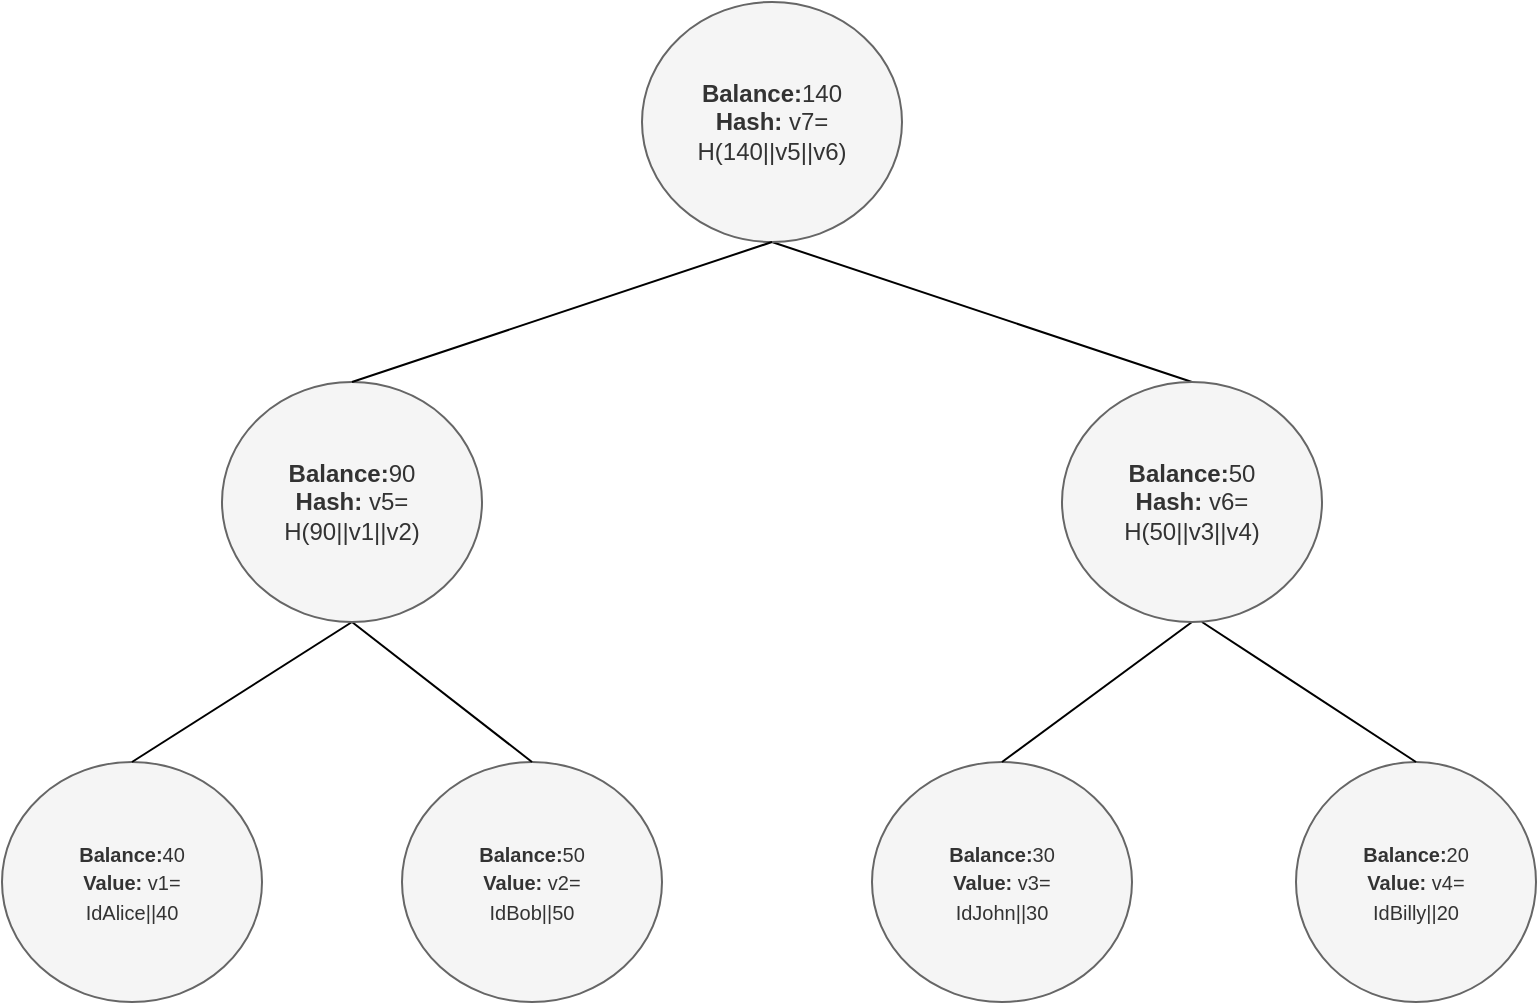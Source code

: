 <mxfile version="10.7.7" type="device"><diagram id="YIhnQ9XQ6gMlg7a9VxgR" name="Page-1"><mxGraphModel dx="773" dy="443" grid="1" gridSize="10" guides="1" tooltips="1" connect="1" arrows="1" fold="1" page="1" pageScale="1" pageWidth="827" pageHeight="1169" math="0" shadow="0"><root><mxCell id="0"/><mxCell id="1" parent="0"/><mxCell id="LWdBicDdTRA4mJlCf9fw-4" value="&lt;font style=&quot;font-size: 10px&quot;&gt;&lt;b&gt;Balance:&lt;/b&gt;40&lt;br&gt;&lt;b&gt;Value: &lt;/b&gt;v1=&lt;b&gt;&lt;br&gt;&lt;/b&gt;IdAlice||40&lt;/font&gt;" style="ellipse;whiteSpace=wrap;html=1;fillColor=#f5f5f5;strokeColor=#666666;fontColor=#333333;" parent="1" vertex="1"><mxGeometry x="60" y="380" width="130" height="120" as="geometry"/></mxCell><mxCell id="LWdBicDdTRA4mJlCf9fw-5" value="&lt;font style=&quot;font-size: 10px&quot;&gt;&lt;b&gt;Balance:&lt;/b&gt;30&lt;br&gt;&lt;/font&gt;&lt;div&gt;&lt;font style=&quot;font-size: 10px&quot;&gt;&lt;b&gt;Value: &lt;/b&gt;v3=&lt;/font&gt;&lt;/div&gt;&lt;div&gt;&lt;font style=&quot;font-size: 10px&quot;&gt;IdJohn||30&lt;/font&gt;&lt;/div&gt;" style="ellipse;whiteSpace=wrap;html=1;fillColor=#f5f5f5;strokeColor=#666666;fontColor=#333333;" parent="1" vertex="1"><mxGeometry x="495" y="380" width="130" height="120" as="geometry"/></mxCell><mxCell id="LWdBicDdTRA4mJlCf9fw-6" value="&lt;font style=&quot;font-size: 10px&quot;&gt;&lt;b&gt;Balance:&lt;/b&gt;50&lt;br&gt;&lt;b&gt;Value: &lt;/b&gt;v2=&lt;b&gt;&lt;br&gt;&lt;/b&gt;IdBob||50&lt;/font&gt;" style="ellipse;whiteSpace=wrap;html=1;fillColor=#f5f5f5;strokeColor=#666666;fontColor=#333333;" parent="1" vertex="1"><mxGeometry x="260" y="380" width="130" height="120" as="geometry"/></mxCell><mxCell id="LWdBicDdTRA4mJlCf9fw-7" value="&lt;font style=&quot;font-size: 10px&quot;&gt;&lt;b&gt;Balance:&lt;/b&gt;20&lt;br&gt;&lt;/font&gt;&lt;div&gt;&lt;font style=&quot;font-size: 10px&quot;&gt;&lt;b&gt;Value: &lt;/b&gt;v4=&lt;/font&gt;&lt;/div&gt;&lt;div&gt;&lt;font style=&quot;font-size: 10px&quot;&gt;IdBilly||20&lt;/font&gt;&lt;/div&gt;" style="ellipse;whiteSpace=wrap;html=1;fillColor=#f5f5f5;strokeColor=#666666;fontColor=#333333;" parent="1" vertex="1"><mxGeometry x="707" y="380" width="120" height="120" as="geometry"/></mxCell><mxCell id="LWdBicDdTRA4mJlCf9fw-9" value="" style="endArrow=none;html=1;exitX=0.5;exitY=0;exitDx=0;exitDy=0;entryX=0.5;entryY=1;entryDx=0;entryDy=0;" parent="1" source="LWdBicDdTRA4mJlCf9fw-15" target="LWdBicDdTRA4mJlCf9fw-16" edge="1"><mxGeometry width="50" height="50" relative="1" as="geometry"><mxPoint x="640" y="210" as="sourcePoint"/><mxPoint x="460" y="130" as="targetPoint"/></mxGeometry></mxCell><mxCell id="LWdBicDdTRA4mJlCf9fw-10" value="" style="endArrow=none;html=1;entryX=0.5;entryY=1;entryDx=0;entryDy=0;exitX=0.5;exitY=0;exitDx=0;exitDy=0;" parent="1" source="LWdBicDdTRA4mJlCf9fw-4" target="LWdBicDdTRA4mJlCf9fw-14" edge="1"><mxGeometry width="50" height="50" relative="1" as="geometry"><mxPoint x="240" y="370" as="sourcePoint"/><mxPoint x="250" y="290" as="targetPoint"/></mxGeometry></mxCell><mxCell id="LWdBicDdTRA4mJlCf9fw-11" value="" style="endArrow=none;html=1;exitX=0.5;exitY=0;exitDx=0;exitDy=0;entryX=0.5;entryY=1;entryDx=0;entryDy=0;" parent="1" source="LWdBicDdTRA4mJlCf9fw-6" target="LWdBicDdTRA4mJlCf9fw-14" edge="1"><mxGeometry width="50" height="50" relative="1" as="geometry"><mxPoint x="340" y="410" as="sourcePoint"/><mxPoint x="250" y="290" as="targetPoint"/></mxGeometry></mxCell><mxCell id="LWdBicDdTRA4mJlCf9fw-12" value="" style="endArrow=none;html=1;entryX=0.5;entryY=1;entryDx=0;entryDy=0;exitX=0.5;exitY=0;exitDx=0;exitDy=0;" parent="1" source="LWdBicDdTRA4mJlCf9fw-5" target="LWdBicDdTRA4mJlCf9fw-15" edge="1"><mxGeometry width="50" height="50" relative="1" as="geometry"><mxPoint x="260" y="440" as="sourcePoint"/><mxPoint x="640" y="290" as="targetPoint"/></mxGeometry></mxCell><mxCell id="LWdBicDdTRA4mJlCf9fw-13" value="" style="endArrow=none;html=1;exitX=0.5;exitY=0;exitDx=0;exitDy=0;" parent="1" source="LWdBicDdTRA4mJlCf9fw-7" edge="1"><mxGeometry width="50" height="50" relative="1" as="geometry"><mxPoint x="570" y="410" as="sourcePoint"/><mxPoint x="660" y="310" as="targetPoint"/></mxGeometry></mxCell><mxCell id="LWdBicDdTRA4mJlCf9fw-14" value="&lt;font&gt;&lt;b&gt;Balance:&lt;/b&gt;90&lt;br&gt;&lt;/font&gt;&lt;div&gt;&lt;font&gt;&lt;b&gt;Hash: &lt;/b&gt;v5=&lt;/font&gt;&lt;/div&gt;&lt;div&gt;&lt;font&gt;H(90||v1||v2)&lt;/font&gt;&lt;/div&gt;" style="ellipse;whiteSpace=wrap;html=1;fillColor=#f5f5f5;strokeColor=#666666;fontColor=#333333;" parent="1" vertex="1"><mxGeometry x="170" y="190" width="130" height="120" as="geometry"/></mxCell><mxCell id="LWdBicDdTRA4mJlCf9fw-15" value="&lt;font&gt;&lt;b&gt;Balance:&lt;/b&gt;50&lt;br&gt;&lt;/font&gt;&lt;div&gt;&lt;font&gt;&lt;b&gt;Hash: &lt;/b&gt;v6=&lt;/font&gt;&lt;/div&gt;&lt;div&gt;&lt;font&gt;H(50||v3||v4)&lt;/font&gt;&lt;/div&gt;" style="ellipse;whiteSpace=wrap;html=1;fillColor=#f5f5f5;strokeColor=#666666;fontColor=#333333;" parent="1" vertex="1"><mxGeometry x="590" y="190" width="130" height="120" as="geometry"/></mxCell><mxCell id="LWdBicDdTRA4mJlCf9fw-16" value="&lt;font&gt;&lt;b&gt;Balance:&lt;/b&gt;140&lt;br&gt;&lt;/font&gt;&lt;div&gt;&lt;font&gt;&lt;b&gt;Hash: &lt;/b&gt;v7=&lt;/font&gt;&lt;/div&gt;&lt;div&gt;&lt;font&gt;H(140||v5||v6)&lt;/font&gt;&lt;/div&gt;" style="ellipse;whiteSpace=wrap;html=1;fillColor=#f5f5f5;strokeColor=#666666;fontColor=#333333;" parent="1" vertex="1"><mxGeometry x="380" width="130" height="120" as="geometry"/></mxCell><mxCell id="LWdBicDdTRA4mJlCf9fw-17" value="" style="endArrow=none;html=1;entryX=0.5;entryY=1;entryDx=0;entryDy=0;exitX=0.5;exitY=0;exitDx=0;exitDy=0;" parent="1" source="LWdBicDdTRA4mJlCf9fw-14" target="LWdBicDdTRA4mJlCf9fw-16" edge="1"><mxGeometry width="50" height="50" relative="1" as="geometry"><mxPoint x="250" y="210" as="sourcePoint"/><mxPoint x="460" y="130" as="targetPoint"/></mxGeometry></mxCell></root></mxGraphModel></diagram></mxfile>